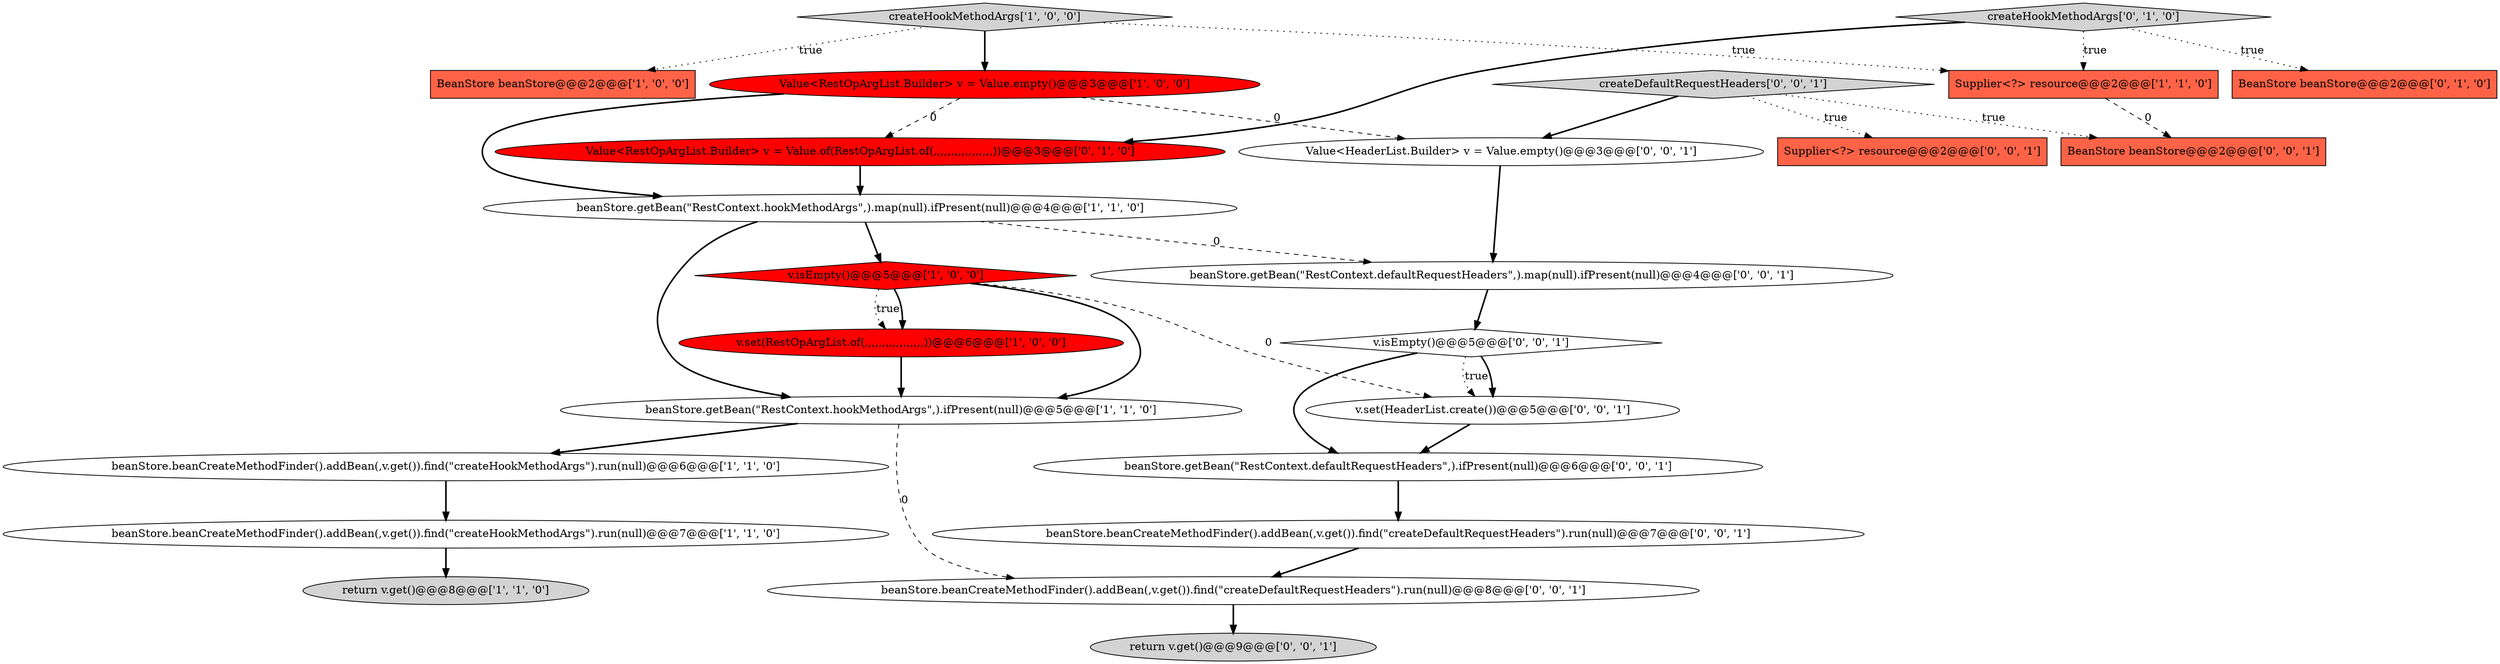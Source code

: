 digraph {
9 [style = filled, label = "beanStore.getBean(\"RestContext.hookMethodArgs\",).ifPresent(null)@@@5@@@['1', '1', '0']", fillcolor = white, shape = ellipse image = "AAA0AAABBB1BBB"];
14 [style = filled, label = "beanStore.beanCreateMethodFinder().addBean(,v.get()).find(\"createDefaultRequestHeaders\").run(null)@@@7@@@['0', '0', '1']", fillcolor = white, shape = ellipse image = "AAA0AAABBB3BBB"];
21 [style = filled, label = "v.isEmpty()@@@5@@@['0', '0', '1']", fillcolor = white, shape = diamond image = "AAA0AAABBB3BBB"];
19 [style = filled, label = "beanStore.beanCreateMethodFinder().addBean(,v.get()).find(\"createDefaultRequestHeaders\").run(null)@@@8@@@['0', '0', '1']", fillcolor = white, shape = ellipse image = "AAA0AAABBB3BBB"];
1 [style = filled, label = "createHookMethodArgs['1', '0', '0']", fillcolor = lightgray, shape = diamond image = "AAA0AAABBB1BBB"];
23 [style = filled, label = "beanStore.getBean(\"RestContext.defaultRequestHeaders\",).ifPresent(null)@@@6@@@['0', '0', '1']", fillcolor = white, shape = ellipse image = "AAA0AAABBB3BBB"];
8 [style = filled, label = "v.set(RestOpArgList.of(,,,,,,,,,,,,,,,,,))@@@6@@@['1', '0', '0']", fillcolor = red, shape = ellipse image = "AAA1AAABBB1BBB"];
13 [style = filled, label = "createHookMethodArgs['0', '1', '0']", fillcolor = lightgray, shape = diamond image = "AAA0AAABBB2BBB"];
3 [style = filled, label = "BeanStore beanStore@@@2@@@['1', '0', '0']", fillcolor = tomato, shape = box image = "AAA0AAABBB1BBB"];
2 [style = filled, label = "beanStore.beanCreateMethodFinder().addBean(,v.get()).find(\"createHookMethodArgs\").run(null)@@@6@@@['1', '1', '0']", fillcolor = white, shape = ellipse image = "AAA0AAABBB1BBB"];
20 [style = filled, label = "BeanStore beanStore@@@2@@@['0', '0', '1']", fillcolor = tomato, shape = box image = "AAA0AAABBB3BBB"];
18 [style = filled, label = "beanStore.getBean(\"RestContext.defaultRequestHeaders\",).map(null).ifPresent(null)@@@4@@@['0', '0', '1']", fillcolor = white, shape = ellipse image = "AAA0AAABBB3BBB"];
7 [style = filled, label = "return v.get()@@@8@@@['1', '1', '0']", fillcolor = lightgray, shape = ellipse image = "AAA0AAABBB1BBB"];
15 [style = filled, label = "Value<HeaderList.Builder> v = Value.empty()@@@3@@@['0', '0', '1']", fillcolor = white, shape = ellipse image = "AAA0AAABBB3BBB"];
24 [style = filled, label = "return v.get()@@@9@@@['0', '0', '1']", fillcolor = lightgray, shape = ellipse image = "AAA0AAABBB3BBB"];
5 [style = filled, label = "Supplier<?> resource@@@2@@@['1', '1', '0']", fillcolor = tomato, shape = box image = "AAA0AAABBB1BBB"];
16 [style = filled, label = "createDefaultRequestHeaders['0', '0', '1']", fillcolor = lightgray, shape = diamond image = "AAA0AAABBB3BBB"];
6 [style = filled, label = "beanStore.beanCreateMethodFinder().addBean(,v.get()).find(\"createHookMethodArgs\").run(null)@@@7@@@['1', '1', '0']", fillcolor = white, shape = ellipse image = "AAA0AAABBB1BBB"];
10 [style = filled, label = "Value<RestOpArgList.Builder> v = Value.empty()@@@3@@@['1', '0', '0']", fillcolor = red, shape = ellipse image = "AAA1AAABBB1BBB"];
12 [style = filled, label = "Value<RestOpArgList.Builder> v = Value.of(RestOpArgList.of(,,,,,,,,,,,,,,,,,))@@@3@@@['0', '1', '0']", fillcolor = red, shape = ellipse image = "AAA1AAABBB2BBB"];
0 [style = filled, label = "v.isEmpty()@@@5@@@['1', '0', '0']", fillcolor = red, shape = diamond image = "AAA1AAABBB1BBB"];
17 [style = filled, label = "Supplier<?> resource@@@2@@@['0', '0', '1']", fillcolor = tomato, shape = box image = "AAA0AAABBB3BBB"];
11 [style = filled, label = "BeanStore beanStore@@@2@@@['0', '1', '0']", fillcolor = tomato, shape = box image = "AAA0AAABBB2BBB"];
22 [style = filled, label = "v.set(HeaderList.create())@@@5@@@['0', '0', '1']", fillcolor = white, shape = ellipse image = "AAA0AAABBB3BBB"];
4 [style = filled, label = "beanStore.getBean(\"RestContext.hookMethodArgs\",).map(null).ifPresent(null)@@@4@@@['1', '1', '0']", fillcolor = white, shape = ellipse image = "AAA0AAABBB1BBB"];
10->15 [style = dashed, label="0"];
4->9 [style = bold, label=""];
16->15 [style = bold, label=""];
4->18 [style = dashed, label="0"];
0->9 [style = bold, label=""];
9->2 [style = bold, label=""];
2->6 [style = bold, label=""];
16->17 [style = dotted, label="true"];
10->12 [style = dashed, label="0"];
16->20 [style = dotted, label="true"];
14->19 [style = bold, label=""];
13->5 [style = dotted, label="true"];
21->22 [style = dotted, label="true"];
15->18 [style = bold, label=""];
22->23 [style = bold, label=""];
0->22 [style = dashed, label="0"];
4->0 [style = bold, label=""];
5->20 [style = dashed, label="0"];
19->24 [style = bold, label=""];
1->3 [style = dotted, label="true"];
23->14 [style = bold, label=""];
0->8 [style = dotted, label="true"];
9->19 [style = dashed, label="0"];
13->12 [style = bold, label=""];
12->4 [style = bold, label=""];
21->22 [style = bold, label=""];
0->8 [style = bold, label=""];
8->9 [style = bold, label=""];
10->4 [style = bold, label=""];
13->11 [style = dotted, label="true"];
18->21 [style = bold, label=""];
6->7 [style = bold, label=""];
1->10 [style = bold, label=""];
1->5 [style = dotted, label="true"];
21->23 [style = bold, label=""];
}
